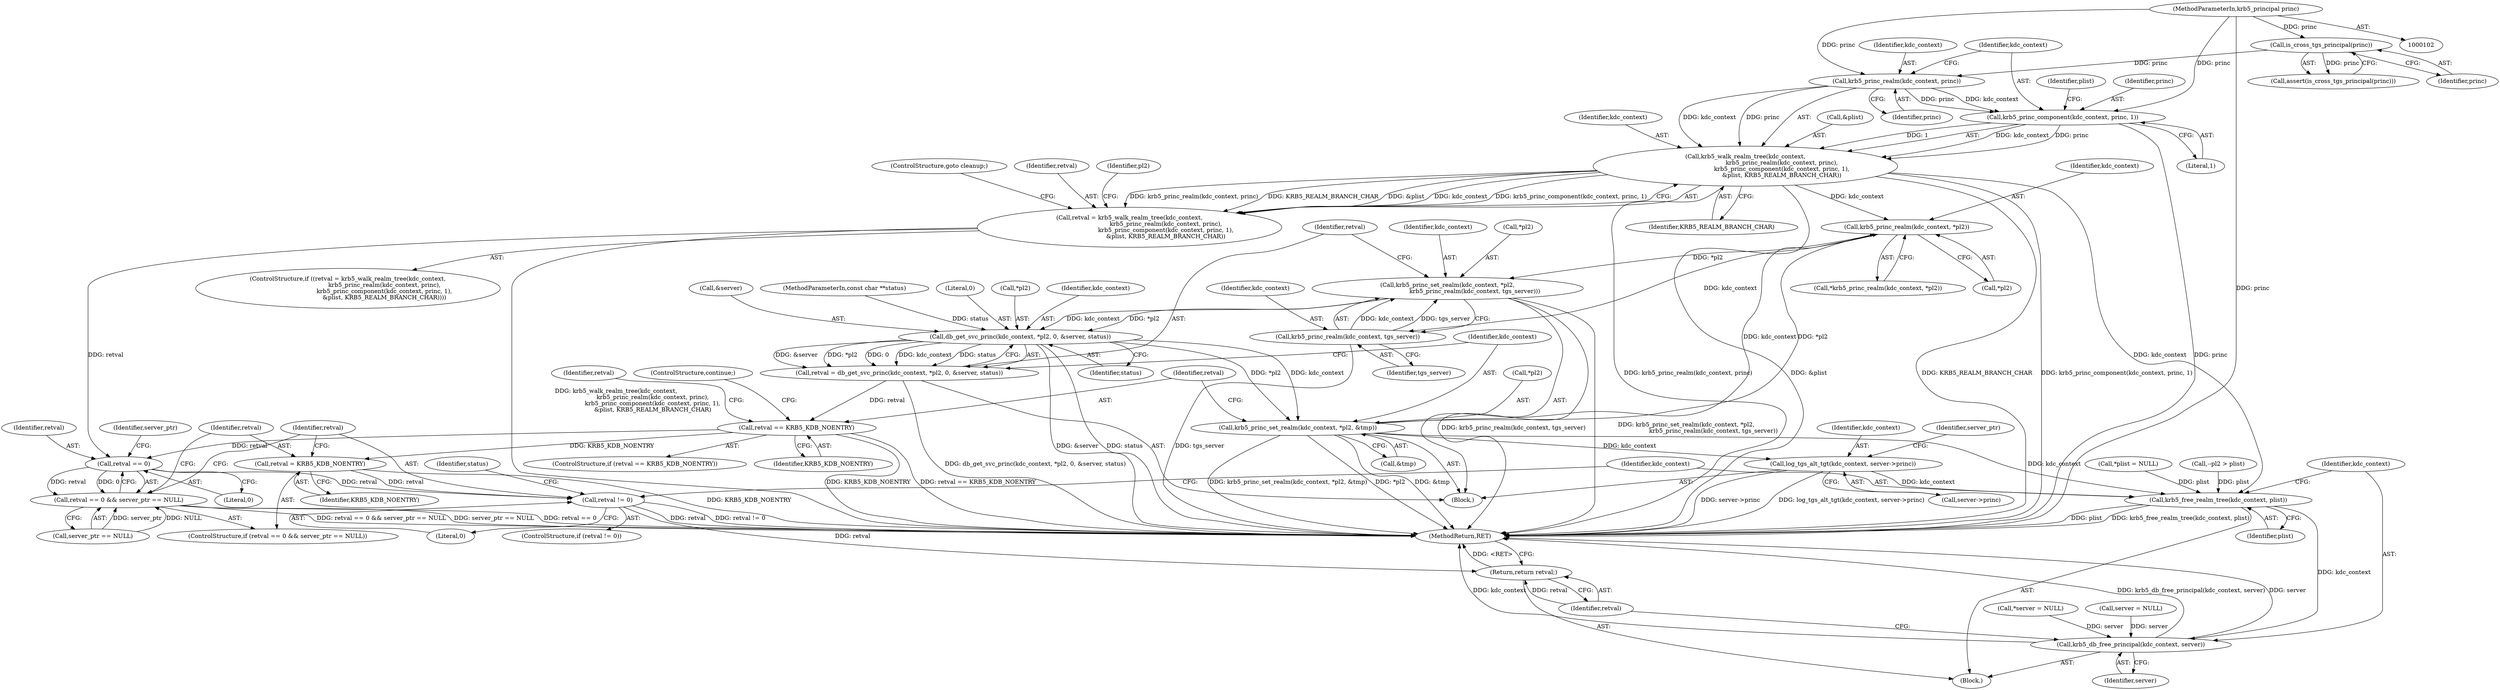 digraph "0_krb5_4c023ba43c16396f0d199e2df1cfa59b88b62acc@pointer" {
"1000129" [label="(Call,krb5_walk_realm_tree(kdc_context,\n                                       krb5_princ_realm(kdc_context, princ),\n                                       krb5_princ_component(kdc_context, princ, 1),\n                                       &plist, KRB5_REALM_BRANCH_CHAR))"];
"1000134" [label="(Call,krb5_princ_component(kdc_context, princ, 1))"];
"1000131" [label="(Call,krb5_princ_realm(kdc_context, princ))"];
"1000124" [label="(Call,is_cross_tgs_principal(princ))"];
"1000104" [label="(MethodParameterIn,krb5_principal princ)"];
"1000127" [label="(Call,retval = krb5_walk_realm_tree(kdc_context,\n                                       krb5_princ_realm(kdc_context, princ),\n                                       krb5_princ_component(kdc_context, princ, 1),\n                                       &plist, KRB5_REALM_BRANCH_CHAR))"];
"1000212" [label="(Call,retval == 0)"];
"1000211" [label="(Call,retval == 0 && server_ptr == NULL)"];
"1000222" [label="(Call,retval != 0)"];
"1000235" [label="(Return,return retval;)"];
"1000160" [label="(Call,krb5_princ_realm(kdc_context, *pl2))"];
"1000164" [label="(Call,krb5_princ_set_realm(kdc_context, *pl2,\n                             krb5_princ_realm(kdc_context, tgs_server)))"];
"1000173" [label="(Call,db_get_svc_princ(kdc_context, *pl2, 0, &server, status))"];
"1000171" [label="(Call,retval = db_get_svc_princ(kdc_context, *pl2, 0, &server, status))"];
"1000188" [label="(Call,retval == KRB5_KDB_NOENTRY)"];
"1000218" [label="(Call,retval = KRB5_KDB_NOENTRY)"];
"1000181" [label="(Call,krb5_princ_set_realm(kdc_context, *pl2, &tmp))"];
"1000196" [label="(Call,log_tgs_alt_tgt(kdc_context, server->princ))"];
"1000229" [label="(Call,krb5_free_realm_tree(kdc_context, plist))"];
"1000232" [label="(Call,krb5_db_free_principal(kdc_context, server))"];
"1000168" [label="(Call,krb5_princ_realm(kdc_context, tgs_server))"];
"1000224" [label="(Literal,0)"];
"1000133" [label="(Identifier,princ)"];
"1000227" [label="(Identifier,status)"];
"1000124" [label="(Call,is_cross_tgs_principal(princ))"];
"1000177" [label="(Literal,0)"];
"1000137" [label="(Literal,1)"];
"1000134" [label="(Call,krb5_princ_component(kdc_context, princ, 1))"];
"1000203" [label="(Identifier,server_ptr)"];
"1000166" [label="(Call,*pl2)"];
"1000187" [label="(ControlStructure,if (retval == KRB5_KDB_NOENTRY))"];
"1000129" [label="(Call,krb5_walk_realm_tree(kdc_context,\n                                       krb5_princ_realm(kdc_context, princ),\n                                       krb5_princ_component(kdc_context, princ, 1),\n                                       &plist, KRB5_REALM_BRANCH_CHAR))"];
"1000127" [label="(Call,retval = krb5_walk_realm_tree(kdc_context,\n                                       krb5_princ_realm(kdc_context, princ),\n                                       krb5_princ_component(kdc_context, princ, 1),\n                                       &plist, KRB5_REALM_BRANCH_CHAR))"];
"1000183" [label="(Call,*pl2)"];
"1000213" [label="(Identifier,retval)"];
"1000233" [label="(Identifier,kdc_context)"];
"1000135" [label="(Identifier,kdc_context)"];
"1000139" [label="(Identifier,plist)"];
"1000175" [label="(Call,*pl2)"];
"1000180" [label="(Identifier,status)"];
"1000132" [label="(Identifier,kdc_context)"];
"1000188" [label="(Call,retval == KRB5_KDB_NOENTRY)"];
"1000172" [label="(Identifier,retval)"];
"1000181" [label="(Call,krb5_princ_set_realm(kdc_context, *pl2, &tmp))"];
"1000131" [label="(Call,krb5_princ_realm(kdc_context, princ))"];
"1000222" [label="(Call,retval != 0)"];
"1000185" [label="(Call,&tmp)"];
"1000165" [label="(Identifier,kdc_context)"];
"1000173" [label="(Call,db_get_svc_princ(kdc_context, *pl2, 0, &server, status))"];
"1000116" [label="(Call,*server = NULL)"];
"1000194" [label="(Identifier,retval)"];
"1000168" [label="(Call,krb5_princ_realm(kdc_context, tgs_server))"];
"1000123" [label="(Call,assert(is_cross_tgs_principal(princ)))"];
"1000152" [label="(Call,--pl2 > plist)"];
"1000212" [label="(Call,retval == 0)"];
"1000230" [label="(Identifier,kdc_context)"];
"1000159" [label="(Call,*krb5_princ_realm(kdc_context, *pl2))"];
"1000198" [label="(Call,server->princ)"];
"1000140" [label="(Identifier,KRB5_REALM_BRANCH_CHAR)"];
"1000191" [label="(ControlStructure,continue;)"];
"1000162" [label="(Call,*pl2)"];
"1000138" [label="(Call,&plist)"];
"1000229" [label="(Call,krb5_free_realm_tree(kdc_context, plist))"];
"1000189" [label="(Identifier,retval)"];
"1000107" [label="(Block,)"];
"1000235" [label="(Return,return retval;)"];
"1000232" [label="(Call,krb5_db_free_principal(kdc_context, server))"];
"1000216" [label="(Identifier,server_ptr)"];
"1000104" [label="(MethodParameterIn,krb5_principal princ)"];
"1000169" [label="(Identifier,kdc_context)"];
"1000190" [label="(Identifier,KRB5_KDB_NOENTRY)"];
"1000161" [label="(Identifier,kdc_context)"];
"1000142" [label="(ControlStructure,goto cleanup;)"];
"1000110" [label="(Call,*plist = NULL)"];
"1000211" [label="(Call,retval == 0 && server_ptr == NULL)"];
"1000234" [label="(Identifier,server)"];
"1000197" [label="(Identifier,kdc_context)"];
"1000126" [label="(ControlStructure,if ((retval = krb5_walk_realm_tree(kdc_context,\n                                       krb5_princ_realm(kdc_context, princ),\n                                       krb5_princ_component(kdc_context, princ, 1),\n                                       &plist, KRB5_REALM_BRANCH_CHAR))))"];
"1000170" [label="(Identifier,tgs_server)"];
"1000196" [label="(Call,log_tgs_alt_tgt(kdc_context, server->princ))"];
"1000223" [label="(Identifier,retval)"];
"1000156" [label="(Block,)"];
"1000128" [label="(Identifier,retval)"];
"1000220" [label="(Identifier,KRB5_KDB_NOENTRY)"];
"1000218" [label="(Call,retval = KRB5_KDB_NOENTRY)"];
"1000210" [label="(ControlStructure,if (retval == 0 && server_ptr == NULL))"];
"1000125" [label="(Identifier,princ)"];
"1000164" [label="(Call,krb5_princ_set_realm(kdc_context, *pl2,\n                             krb5_princ_realm(kdc_context, tgs_server)))"];
"1000174" [label="(Identifier,kdc_context)"];
"1000182" [label="(Identifier,kdc_context)"];
"1000219" [label="(Identifier,retval)"];
"1000145" [label="(Identifier,pl2)"];
"1000171" [label="(Call,retval = db_get_svc_princ(kdc_context, *pl2, 0, &server, status))"];
"1000214" [label="(Literal,0)"];
"1000178" [label="(Call,&server)"];
"1000130" [label="(Identifier,kdc_context)"];
"1000205" [label="(Call,server = NULL)"];
"1000236" [label="(Identifier,retval)"];
"1000106" [label="(MethodParameterIn,const char **status)"];
"1000221" [label="(ControlStructure,if (retval != 0))"];
"1000231" [label="(Identifier,plist)"];
"1000215" [label="(Call,server_ptr == NULL)"];
"1000237" [label="(MethodReturn,RET)"];
"1000160" [label="(Call,krb5_princ_realm(kdc_context, *pl2))"];
"1000136" [label="(Identifier,princ)"];
"1000129" -> "1000127"  [label="AST: "];
"1000129" -> "1000140"  [label="CFG: "];
"1000130" -> "1000129"  [label="AST: "];
"1000131" -> "1000129"  [label="AST: "];
"1000134" -> "1000129"  [label="AST: "];
"1000138" -> "1000129"  [label="AST: "];
"1000140" -> "1000129"  [label="AST: "];
"1000127" -> "1000129"  [label="CFG: "];
"1000129" -> "1000237"  [label="DDG: &plist"];
"1000129" -> "1000237"  [label="DDG: KRB5_REALM_BRANCH_CHAR"];
"1000129" -> "1000237"  [label="DDG: krb5_princ_component(kdc_context, princ, 1)"];
"1000129" -> "1000237"  [label="DDG: krb5_princ_realm(kdc_context, princ)"];
"1000129" -> "1000127"  [label="DDG: krb5_princ_realm(kdc_context, princ)"];
"1000129" -> "1000127"  [label="DDG: KRB5_REALM_BRANCH_CHAR"];
"1000129" -> "1000127"  [label="DDG: &plist"];
"1000129" -> "1000127"  [label="DDG: kdc_context"];
"1000129" -> "1000127"  [label="DDG: krb5_princ_component(kdc_context, princ, 1)"];
"1000134" -> "1000129"  [label="DDG: kdc_context"];
"1000134" -> "1000129"  [label="DDG: princ"];
"1000134" -> "1000129"  [label="DDG: 1"];
"1000131" -> "1000129"  [label="DDG: kdc_context"];
"1000131" -> "1000129"  [label="DDG: princ"];
"1000129" -> "1000160"  [label="DDG: kdc_context"];
"1000129" -> "1000229"  [label="DDG: kdc_context"];
"1000134" -> "1000137"  [label="CFG: "];
"1000135" -> "1000134"  [label="AST: "];
"1000136" -> "1000134"  [label="AST: "];
"1000137" -> "1000134"  [label="AST: "];
"1000139" -> "1000134"  [label="CFG: "];
"1000134" -> "1000237"  [label="DDG: princ"];
"1000131" -> "1000134"  [label="DDG: kdc_context"];
"1000131" -> "1000134"  [label="DDG: princ"];
"1000104" -> "1000134"  [label="DDG: princ"];
"1000131" -> "1000133"  [label="CFG: "];
"1000132" -> "1000131"  [label="AST: "];
"1000133" -> "1000131"  [label="AST: "];
"1000135" -> "1000131"  [label="CFG: "];
"1000124" -> "1000131"  [label="DDG: princ"];
"1000104" -> "1000131"  [label="DDG: princ"];
"1000124" -> "1000123"  [label="AST: "];
"1000124" -> "1000125"  [label="CFG: "];
"1000125" -> "1000124"  [label="AST: "];
"1000123" -> "1000124"  [label="CFG: "];
"1000124" -> "1000123"  [label="DDG: princ"];
"1000104" -> "1000124"  [label="DDG: princ"];
"1000104" -> "1000102"  [label="AST: "];
"1000104" -> "1000237"  [label="DDG: princ"];
"1000127" -> "1000126"  [label="AST: "];
"1000128" -> "1000127"  [label="AST: "];
"1000142" -> "1000127"  [label="CFG: "];
"1000145" -> "1000127"  [label="CFG: "];
"1000127" -> "1000237"  [label="DDG: krb5_walk_realm_tree(kdc_context,\n                                       krb5_princ_realm(kdc_context, princ),\n                                       krb5_princ_component(kdc_context, princ, 1),\n                                       &plist, KRB5_REALM_BRANCH_CHAR)"];
"1000127" -> "1000212"  [label="DDG: retval"];
"1000212" -> "1000211"  [label="AST: "];
"1000212" -> "1000214"  [label="CFG: "];
"1000213" -> "1000212"  [label="AST: "];
"1000214" -> "1000212"  [label="AST: "];
"1000216" -> "1000212"  [label="CFG: "];
"1000211" -> "1000212"  [label="CFG: "];
"1000212" -> "1000211"  [label="DDG: retval"];
"1000212" -> "1000211"  [label="DDG: 0"];
"1000188" -> "1000212"  [label="DDG: retval"];
"1000212" -> "1000222"  [label="DDG: retval"];
"1000211" -> "1000210"  [label="AST: "];
"1000211" -> "1000215"  [label="CFG: "];
"1000215" -> "1000211"  [label="AST: "];
"1000219" -> "1000211"  [label="CFG: "];
"1000223" -> "1000211"  [label="CFG: "];
"1000211" -> "1000237"  [label="DDG: retval == 0"];
"1000211" -> "1000237"  [label="DDG: retval == 0 && server_ptr == NULL"];
"1000211" -> "1000237"  [label="DDG: server_ptr == NULL"];
"1000215" -> "1000211"  [label="DDG: server_ptr"];
"1000215" -> "1000211"  [label="DDG: NULL"];
"1000222" -> "1000221"  [label="AST: "];
"1000222" -> "1000224"  [label="CFG: "];
"1000223" -> "1000222"  [label="AST: "];
"1000224" -> "1000222"  [label="AST: "];
"1000227" -> "1000222"  [label="CFG: "];
"1000230" -> "1000222"  [label="CFG: "];
"1000222" -> "1000237"  [label="DDG: retval"];
"1000222" -> "1000237"  [label="DDG: retval != 0"];
"1000218" -> "1000222"  [label="DDG: retval"];
"1000222" -> "1000235"  [label="DDG: retval"];
"1000235" -> "1000107"  [label="AST: "];
"1000235" -> "1000236"  [label="CFG: "];
"1000236" -> "1000235"  [label="AST: "];
"1000237" -> "1000235"  [label="CFG: "];
"1000235" -> "1000237"  [label="DDG: <RET>"];
"1000236" -> "1000235"  [label="DDG: retval"];
"1000160" -> "1000159"  [label="AST: "];
"1000160" -> "1000162"  [label="CFG: "];
"1000161" -> "1000160"  [label="AST: "];
"1000162" -> "1000160"  [label="AST: "];
"1000159" -> "1000160"  [label="CFG: "];
"1000181" -> "1000160"  [label="DDG: kdc_context"];
"1000181" -> "1000160"  [label="DDG: *pl2"];
"1000160" -> "1000164"  [label="DDG: *pl2"];
"1000160" -> "1000168"  [label="DDG: kdc_context"];
"1000164" -> "1000156"  [label="AST: "];
"1000164" -> "1000168"  [label="CFG: "];
"1000165" -> "1000164"  [label="AST: "];
"1000166" -> "1000164"  [label="AST: "];
"1000168" -> "1000164"  [label="AST: "];
"1000172" -> "1000164"  [label="CFG: "];
"1000164" -> "1000237"  [label="DDG: krb5_princ_realm(kdc_context, tgs_server)"];
"1000164" -> "1000237"  [label="DDG: krb5_princ_set_realm(kdc_context, *pl2,\n                             krb5_princ_realm(kdc_context, tgs_server))"];
"1000168" -> "1000164"  [label="DDG: kdc_context"];
"1000168" -> "1000164"  [label="DDG: tgs_server"];
"1000164" -> "1000173"  [label="DDG: kdc_context"];
"1000164" -> "1000173"  [label="DDG: *pl2"];
"1000173" -> "1000171"  [label="AST: "];
"1000173" -> "1000180"  [label="CFG: "];
"1000174" -> "1000173"  [label="AST: "];
"1000175" -> "1000173"  [label="AST: "];
"1000177" -> "1000173"  [label="AST: "];
"1000178" -> "1000173"  [label="AST: "];
"1000180" -> "1000173"  [label="AST: "];
"1000171" -> "1000173"  [label="CFG: "];
"1000173" -> "1000237"  [label="DDG: &server"];
"1000173" -> "1000237"  [label="DDG: status"];
"1000173" -> "1000171"  [label="DDG: &server"];
"1000173" -> "1000171"  [label="DDG: *pl2"];
"1000173" -> "1000171"  [label="DDG: 0"];
"1000173" -> "1000171"  [label="DDG: kdc_context"];
"1000173" -> "1000171"  [label="DDG: status"];
"1000106" -> "1000173"  [label="DDG: status"];
"1000173" -> "1000181"  [label="DDG: kdc_context"];
"1000173" -> "1000181"  [label="DDG: *pl2"];
"1000171" -> "1000156"  [label="AST: "];
"1000172" -> "1000171"  [label="AST: "];
"1000182" -> "1000171"  [label="CFG: "];
"1000171" -> "1000237"  [label="DDG: db_get_svc_princ(kdc_context, *pl2, 0, &server, status)"];
"1000171" -> "1000188"  [label="DDG: retval"];
"1000188" -> "1000187"  [label="AST: "];
"1000188" -> "1000190"  [label="CFG: "];
"1000189" -> "1000188"  [label="AST: "];
"1000190" -> "1000188"  [label="AST: "];
"1000191" -> "1000188"  [label="CFG: "];
"1000194" -> "1000188"  [label="CFG: "];
"1000188" -> "1000237"  [label="DDG: KRB5_KDB_NOENTRY"];
"1000188" -> "1000237"  [label="DDG: retval == KRB5_KDB_NOENTRY"];
"1000188" -> "1000218"  [label="DDG: KRB5_KDB_NOENTRY"];
"1000218" -> "1000210"  [label="AST: "];
"1000218" -> "1000220"  [label="CFG: "];
"1000219" -> "1000218"  [label="AST: "];
"1000220" -> "1000218"  [label="AST: "];
"1000223" -> "1000218"  [label="CFG: "];
"1000218" -> "1000237"  [label="DDG: KRB5_KDB_NOENTRY"];
"1000181" -> "1000156"  [label="AST: "];
"1000181" -> "1000185"  [label="CFG: "];
"1000182" -> "1000181"  [label="AST: "];
"1000183" -> "1000181"  [label="AST: "];
"1000185" -> "1000181"  [label="AST: "];
"1000189" -> "1000181"  [label="CFG: "];
"1000181" -> "1000237"  [label="DDG: &tmp"];
"1000181" -> "1000237"  [label="DDG: krb5_princ_set_realm(kdc_context, *pl2, &tmp)"];
"1000181" -> "1000237"  [label="DDG: *pl2"];
"1000181" -> "1000196"  [label="DDG: kdc_context"];
"1000181" -> "1000229"  [label="DDG: kdc_context"];
"1000196" -> "1000156"  [label="AST: "];
"1000196" -> "1000198"  [label="CFG: "];
"1000197" -> "1000196"  [label="AST: "];
"1000198" -> "1000196"  [label="AST: "];
"1000203" -> "1000196"  [label="CFG: "];
"1000196" -> "1000237"  [label="DDG: log_tgs_alt_tgt(kdc_context, server->princ)"];
"1000196" -> "1000237"  [label="DDG: server->princ"];
"1000196" -> "1000229"  [label="DDG: kdc_context"];
"1000229" -> "1000107"  [label="AST: "];
"1000229" -> "1000231"  [label="CFG: "];
"1000230" -> "1000229"  [label="AST: "];
"1000231" -> "1000229"  [label="AST: "];
"1000233" -> "1000229"  [label="CFG: "];
"1000229" -> "1000237"  [label="DDG: plist"];
"1000229" -> "1000237"  [label="DDG: krb5_free_realm_tree(kdc_context, plist)"];
"1000152" -> "1000229"  [label="DDG: plist"];
"1000110" -> "1000229"  [label="DDG: plist"];
"1000229" -> "1000232"  [label="DDG: kdc_context"];
"1000232" -> "1000107"  [label="AST: "];
"1000232" -> "1000234"  [label="CFG: "];
"1000233" -> "1000232"  [label="AST: "];
"1000234" -> "1000232"  [label="AST: "];
"1000236" -> "1000232"  [label="CFG: "];
"1000232" -> "1000237"  [label="DDG: kdc_context"];
"1000232" -> "1000237"  [label="DDG: krb5_db_free_principal(kdc_context, server)"];
"1000232" -> "1000237"  [label="DDG: server"];
"1000116" -> "1000232"  [label="DDG: server"];
"1000205" -> "1000232"  [label="DDG: server"];
"1000168" -> "1000170"  [label="CFG: "];
"1000169" -> "1000168"  [label="AST: "];
"1000170" -> "1000168"  [label="AST: "];
"1000168" -> "1000237"  [label="DDG: tgs_server"];
}
